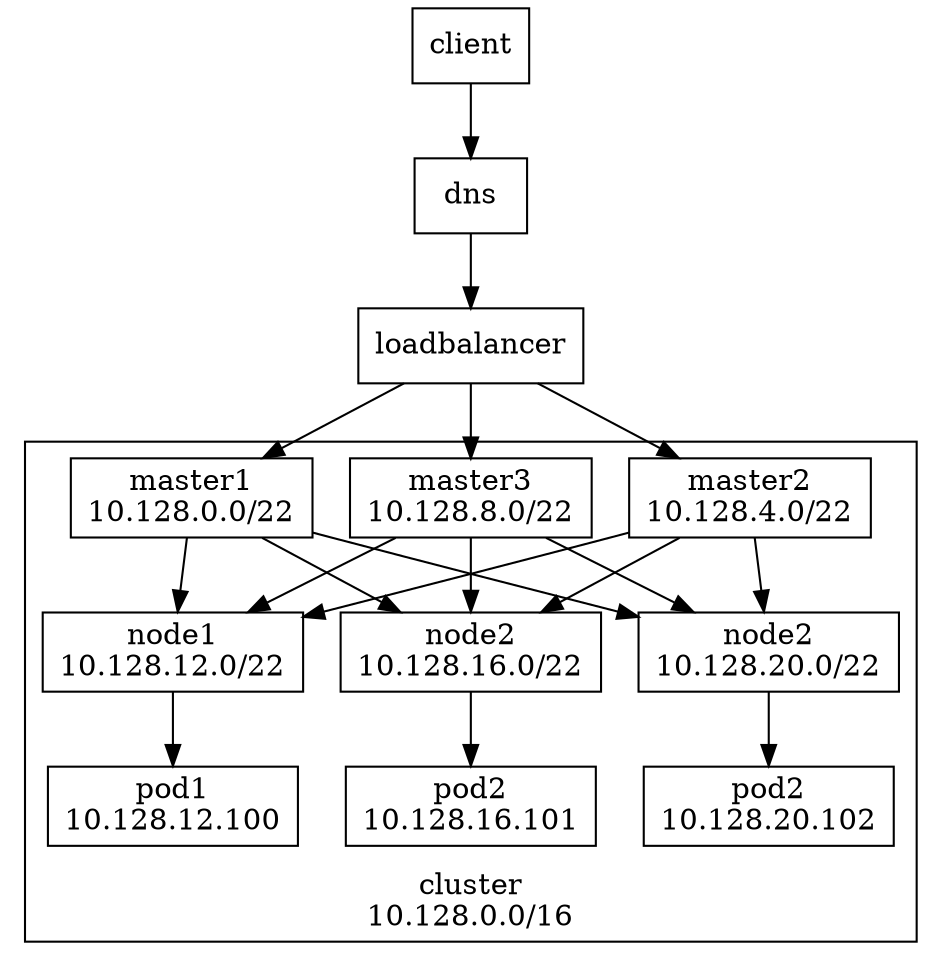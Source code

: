 digraph {
    node [shape=box]
    subgraph cluster {
        label = "cluster\n10.128.0.0/16"
        labelloc = "b"

        master1 [label="master1\n10.128.0.0/22"]
        master2 [label="master2\n10.128.4.0/22"]
        master3 [label="master3\n10.128.8.0/22"]

        node1 [label="node1\n10.128.12.0/22"]
        node2 [label="node2\n10.128.16.0/22"]
        node3 [label="node2\n10.128.20.0/22"]

        pod1 [label="pod1\n10.128.12.100"]
        pod2 [label="pod2\n10.128.16.101"]
        pod3 [label="pod2\n10.128.20.102"]

        master1 -> node1
        master2 -> node1
        master3 -> node1
        master1 -> node2
        master2 -> node2
        master3 -> node2
        master1 -> node3
        master2 -> node3
        master3 -> node3
        node1 -> pod1
        node2 -> pod2
        node3 -> pod3
    }
    client -> dns -> loadbalancer -> master1
    loadbalancer -> master2
    loadbalancer -> master3
}
